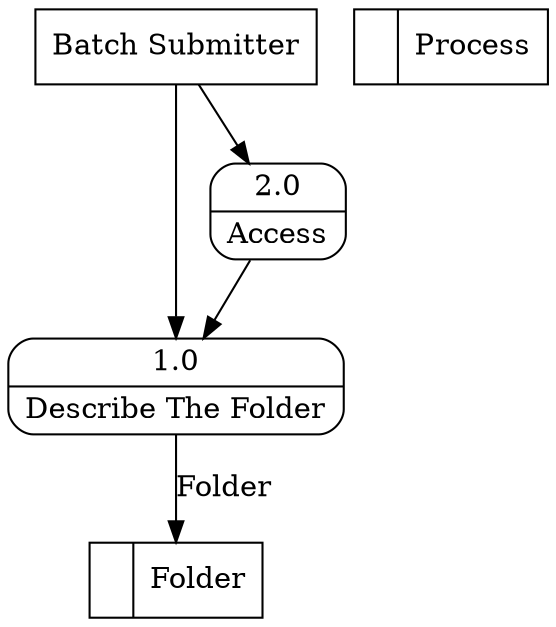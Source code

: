 digraph dfd2{ 
node[shape=record]
200 [label="<f0>  |<f1> Folder " ];
201 [label="<f0>  |<f1> Process " ];
202 [label="Batch Submitter" shape=box];
203 [label="{<f0> 1.0|<f1> Describe The Folder }" shape=Mrecord];
204 [label="{<f0> 2.0|<f1> Access }" shape=Mrecord];
202 -> 203
202 -> 204
203 -> 200 [label="Folder"]
204 -> 203
}